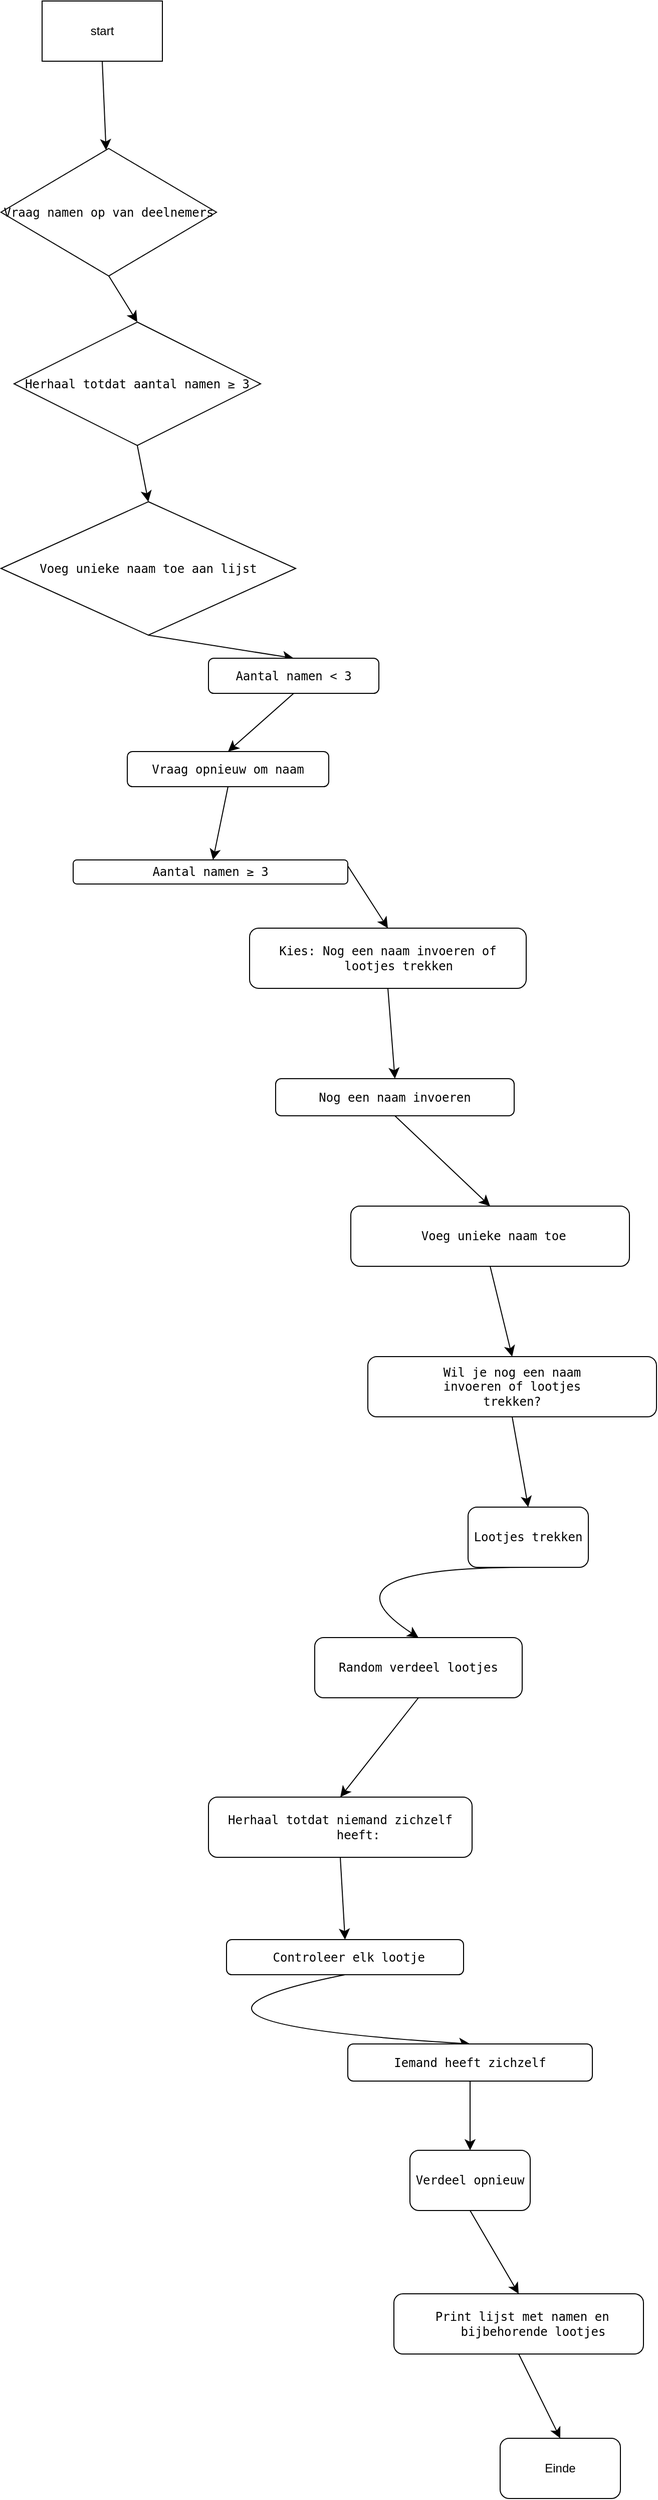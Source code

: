 <mxfile version="26.0.15">
  <diagram name="Pagina-1" id="SEe1c7KnzeAQ9SkBesVM">
    <mxGraphModel dx="2123" dy="2517" grid="0" gridSize="10" guides="1" tooltips="1" connect="1" arrows="1" fold="1" page="0" pageScale="1" pageWidth="827" pageHeight="1169" math="0" shadow="0">
      <root>
        <mxCell id="0" />
        <mxCell id="1" parent="0" />
        <mxCell id="BQl5NlFmL2pu4eTZjRO8-2" style="edgeStyle=none;curved=1;rounded=0;orthogonalLoop=1;jettySize=auto;html=1;exitX=0.5;exitY=1;exitDx=0;exitDy=0;fontSize=12;startSize=8;endSize=8;" edge="1" parent="1" source="BQl5NlFmL2pu4eTZjRO8-1" target="BQl5NlFmL2pu4eTZjRO8-3">
          <mxGeometry relative="1" as="geometry">
            <mxPoint x="228" y="-922.64" as="targetPoint" />
          </mxGeometry>
        </mxCell>
        <mxCell id="BQl5NlFmL2pu4eTZjRO8-1" value="start" style="rounded=0;whiteSpace=wrap;html=1;" vertex="1" parent="1">
          <mxGeometry x="167" y="-1071" width="120" height="60" as="geometry" />
        </mxCell>
        <mxCell id="BQl5NlFmL2pu4eTZjRO8-8" style="edgeStyle=none;curved=1;rounded=0;orthogonalLoop=1;jettySize=auto;html=1;exitX=0.5;exitY=1;exitDx=0;exitDy=0;entryX=0.5;entryY=0;entryDx=0;entryDy=0;fontSize=12;startSize=8;endSize=8;" edge="1" parent="1" source="BQl5NlFmL2pu4eTZjRO8-3" target="BQl5NlFmL2pu4eTZjRO8-7">
          <mxGeometry relative="1" as="geometry" />
        </mxCell>
        <mxCell id="BQl5NlFmL2pu4eTZjRO8-3" value="&lt;pre&gt;Vraag namen op van deelnemers&lt;/pre&gt;" style="rhombus;whiteSpace=wrap;html=1;" vertex="1" parent="1">
          <mxGeometry x="126" y="-924" width="215" height="127" as="geometry" />
        </mxCell>
        <mxCell id="BQl5NlFmL2pu4eTZjRO8-11" style="edgeStyle=none;curved=1;rounded=0;orthogonalLoop=1;jettySize=auto;html=1;exitX=0.5;exitY=1;exitDx=0;exitDy=0;entryX=0.5;entryY=0;entryDx=0;entryDy=0;fontSize=12;startSize=8;endSize=8;" edge="1" parent="1" source="BQl5NlFmL2pu4eTZjRO8-7" target="BQl5NlFmL2pu4eTZjRO8-9">
          <mxGeometry relative="1" as="geometry" />
        </mxCell>
        <mxCell id="BQl5NlFmL2pu4eTZjRO8-7" value="&lt;pre&gt;Herhaal totdat aantal namen ≥ 3&lt;/pre&gt;" style="rhombus;whiteSpace=wrap;html=1;" vertex="1" parent="1">
          <mxGeometry x="139" y="-751" width="246" height="123" as="geometry" />
        </mxCell>
        <mxCell id="BQl5NlFmL2pu4eTZjRO8-12" style="edgeStyle=none;curved=1;rounded=0;orthogonalLoop=1;jettySize=auto;html=1;exitX=0.5;exitY=1;exitDx=0;exitDy=0;entryX=0.5;entryY=0;entryDx=0;entryDy=0;fontSize=12;startSize=8;endSize=8;" edge="1" parent="1" source="BQl5NlFmL2pu4eTZjRO8-9" target="BQl5NlFmL2pu4eTZjRO8-10">
          <mxGeometry relative="1" as="geometry" />
        </mxCell>
        <mxCell id="BQl5NlFmL2pu4eTZjRO8-9" value="&lt;pre&gt;Voeg unieke naam toe aan lijst&lt;/pre&gt;" style="rhombus;whiteSpace=wrap;html=1;" vertex="1" parent="1">
          <mxGeometry x="126" y="-572" width="294" height="133" as="geometry" />
        </mxCell>
        <mxCell id="BQl5NlFmL2pu4eTZjRO8-14" style="edgeStyle=none;curved=1;rounded=0;orthogonalLoop=1;jettySize=auto;html=1;exitX=0.5;exitY=1;exitDx=0;exitDy=0;entryX=0.5;entryY=0;entryDx=0;entryDy=0;fontSize=12;startSize=8;endSize=8;" edge="1" parent="1" source="BQl5NlFmL2pu4eTZjRO8-10" target="BQl5NlFmL2pu4eTZjRO8-13">
          <mxGeometry relative="1" as="geometry" />
        </mxCell>
        <mxCell id="BQl5NlFmL2pu4eTZjRO8-10" value="&lt;pre&gt;Aantal namen &amp;lt; 3&lt;/pre&gt;" style="rounded=1;whiteSpace=wrap;html=1;" vertex="1" parent="1">
          <mxGeometry x="333" y="-416" width="170" height="35" as="geometry" />
        </mxCell>
        <mxCell id="BQl5NlFmL2pu4eTZjRO8-16" style="edgeStyle=none;curved=1;rounded=0;orthogonalLoop=1;jettySize=auto;html=1;exitX=0.5;exitY=1;exitDx=0;exitDy=0;fontSize=12;startSize=8;endSize=8;" edge="1" parent="1" source="BQl5NlFmL2pu4eTZjRO8-13" target="BQl5NlFmL2pu4eTZjRO8-15">
          <mxGeometry relative="1" as="geometry" />
        </mxCell>
        <mxCell id="BQl5NlFmL2pu4eTZjRO8-13" value="&lt;pre&gt;Vraag opnieuw om naam&lt;/pre&gt;" style="rounded=1;whiteSpace=wrap;html=1;" vertex="1" parent="1">
          <mxGeometry x="252" y="-323" width="201" height="35" as="geometry" />
        </mxCell>
        <mxCell id="BQl5NlFmL2pu4eTZjRO8-18" style="edgeStyle=none;curved=1;rounded=0;orthogonalLoop=1;jettySize=auto;html=1;exitX=1;exitY=0.25;exitDx=0;exitDy=0;entryX=0.5;entryY=0;entryDx=0;entryDy=0;fontSize=12;startSize=8;endSize=8;" edge="1" parent="1" source="BQl5NlFmL2pu4eTZjRO8-15" target="BQl5NlFmL2pu4eTZjRO8-17">
          <mxGeometry relative="1" as="geometry" />
        </mxCell>
        <mxCell id="BQl5NlFmL2pu4eTZjRO8-15" value="&lt;pre&gt;Aantal namen ≥ 3&lt;/pre&gt;" style="rounded=1;whiteSpace=wrap;html=1;" vertex="1" parent="1">
          <mxGeometry x="198" y="-215" width="274" height="24" as="geometry" />
        </mxCell>
        <mxCell id="BQl5NlFmL2pu4eTZjRO8-20" style="edgeStyle=none;curved=1;rounded=0;orthogonalLoop=1;jettySize=auto;html=1;exitX=0.5;exitY=1;exitDx=0;exitDy=0;entryX=0.5;entryY=0;entryDx=0;entryDy=0;fontSize=12;startSize=8;endSize=8;" edge="1" parent="1" source="BQl5NlFmL2pu4eTZjRO8-17" target="BQl5NlFmL2pu4eTZjRO8-19">
          <mxGeometry relative="1" as="geometry" />
        </mxCell>
        <mxCell id="BQl5NlFmL2pu4eTZjRO8-17" value="&lt;pre&gt;Kies: Nog een naam invoeren of&lt;br/&gt;   lootjes trekken&lt;/pre&gt;" style="rounded=1;whiteSpace=wrap;html=1;" vertex="1" parent="1">
          <mxGeometry x="374" y="-147" width="276" height="60" as="geometry" />
        </mxCell>
        <mxCell id="BQl5NlFmL2pu4eTZjRO8-22" style="edgeStyle=none;curved=1;rounded=0;orthogonalLoop=1;jettySize=auto;html=1;exitX=0.5;exitY=1;exitDx=0;exitDy=0;entryX=0.5;entryY=0;entryDx=0;entryDy=0;fontSize=12;startSize=8;endSize=8;" edge="1" parent="1" source="BQl5NlFmL2pu4eTZjRO8-19" target="BQl5NlFmL2pu4eTZjRO8-21">
          <mxGeometry relative="1" as="geometry" />
        </mxCell>
        <mxCell id="BQl5NlFmL2pu4eTZjRO8-19" value="&lt;pre&gt;Nog een naam invoeren&lt;/pre&gt;" style="rounded=1;whiteSpace=wrap;html=1;" vertex="1" parent="1">
          <mxGeometry x="400" y="3" width="238" height="37" as="geometry" />
        </mxCell>
        <mxCell id="BQl5NlFmL2pu4eTZjRO8-24" style="edgeStyle=none;curved=1;rounded=0;orthogonalLoop=1;jettySize=auto;html=1;exitX=0.5;exitY=1;exitDx=0;exitDy=0;entryX=0.5;entryY=0;entryDx=0;entryDy=0;fontSize=12;startSize=8;endSize=8;" edge="1" parent="1" source="BQl5NlFmL2pu4eTZjRO8-21" target="BQl5NlFmL2pu4eTZjRO8-23">
          <mxGeometry relative="1" as="geometry" />
        </mxCell>
        <mxCell id="BQl5NlFmL2pu4eTZjRO8-21" value="&lt;pre&gt; Voeg unieke naam toe&lt;br&gt;&lt;/pre&gt;" style="rounded=1;whiteSpace=wrap;html=1;" vertex="1" parent="1">
          <mxGeometry x="475" y="130" width="278" height="60" as="geometry" />
        </mxCell>
        <mxCell id="BQl5NlFmL2pu4eTZjRO8-26" style="edgeStyle=none;curved=1;rounded=0;orthogonalLoop=1;jettySize=auto;html=1;exitX=0.5;exitY=1;exitDx=0;exitDy=0;entryX=0.5;entryY=0;entryDx=0;entryDy=0;fontSize=12;startSize=8;endSize=8;" edge="1" parent="1" source="BQl5NlFmL2pu4eTZjRO8-23" target="BQl5NlFmL2pu4eTZjRO8-25">
          <mxGeometry relative="1" as="geometry" />
        </mxCell>
        <mxCell id="BQl5NlFmL2pu4eTZjRO8-23" value="&lt;pre&gt;Wil je nog een naam&lt;br/&gt;invoeren of lootjes&lt;br/&gt;trekken?&lt;/pre&gt;" style="rounded=1;whiteSpace=wrap;html=1;" vertex="1" parent="1">
          <mxGeometry x="492" y="280" width="288" height="60" as="geometry" />
        </mxCell>
        <mxCell id="BQl5NlFmL2pu4eTZjRO8-28" style="edgeStyle=none;curved=1;rounded=0;orthogonalLoop=1;jettySize=auto;html=1;exitX=0.5;exitY=1;exitDx=0;exitDy=0;entryX=0.5;entryY=0;entryDx=0;entryDy=0;fontSize=12;startSize=8;endSize=8;" edge="1" parent="1" source="BQl5NlFmL2pu4eTZjRO8-25" target="BQl5NlFmL2pu4eTZjRO8-27">
          <mxGeometry relative="1" as="geometry">
            <Array as="points">
              <mxPoint x="435" y="490" />
            </Array>
          </mxGeometry>
        </mxCell>
        <mxCell id="BQl5NlFmL2pu4eTZjRO8-25" value="&lt;pre&gt;Lootjes trekken&lt;/pre&gt;" style="rounded=1;whiteSpace=wrap;html=1;" vertex="1" parent="1">
          <mxGeometry x="592" y="430" width="120" height="60" as="geometry" />
        </mxCell>
        <mxCell id="BQl5NlFmL2pu4eTZjRO8-30" style="edgeStyle=none;curved=1;rounded=0;orthogonalLoop=1;jettySize=auto;html=1;exitX=0.5;exitY=1;exitDx=0;exitDy=0;entryX=0.5;entryY=0;entryDx=0;entryDy=0;fontSize=12;startSize=8;endSize=8;" edge="1" parent="1" source="BQl5NlFmL2pu4eTZjRO8-27" target="BQl5NlFmL2pu4eTZjRO8-29">
          <mxGeometry relative="1" as="geometry" />
        </mxCell>
        <mxCell id="BQl5NlFmL2pu4eTZjRO8-27" value="&lt;pre&gt;Random verdeel lootjes&lt;/pre&gt;" style="rounded=1;whiteSpace=wrap;html=1;" vertex="1" parent="1">
          <mxGeometry x="439" y="560" width="207" height="60" as="geometry" />
        </mxCell>
        <mxCell id="BQl5NlFmL2pu4eTZjRO8-32" style="edgeStyle=none;curved=1;rounded=0;orthogonalLoop=1;jettySize=auto;html=1;exitX=0.5;exitY=1;exitDx=0;exitDy=0;entryX=0.5;entryY=0;entryDx=0;entryDy=0;fontSize=12;startSize=8;endSize=8;" edge="1" parent="1" source="BQl5NlFmL2pu4eTZjRO8-29" target="BQl5NlFmL2pu4eTZjRO8-31">
          <mxGeometry relative="1" as="geometry" />
        </mxCell>
        <mxCell id="BQl5NlFmL2pu4eTZjRO8-29" value="&lt;pre&gt;Herhaal totdat niemand zichzelf&lt;br/&gt;     heeft:&lt;/pre&gt;" style="rounded=1;whiteSpace=wrap;html=1;" vertex="1" parent="1">
          <mxGeometry x="333" y="719" width="263" height="60" as="geometry" />
        </mxCell>
        <mxCell id="BQl5NlFmL2pu4eTZjRO8-34" style="edgeStyle=none;curved=1;rounded=0;orthogonalLoop=1;jettySize=auto;html=1;exitX=0.5;exitY=1;exitDx=0;exitDy=0;entryX=0.5;entryY=0;entryDx=0;entryDy=0;fontSize=12;startSize=8;endSize=8;" edge="1" parent="1" source="BQl5NlFmL2pu4eTZjRO8-31" target="BQl5NlFmL2pu4eTZjRO8-33">
          <mxGeometry relative="1" as="geometry">
            <Array as="points">
              <mxPoint x="236" y="943" />
            </Array>
          </mxGeometry>
        </mxCell>
        <mxCell id="BQl5NlFmL2pu4eTZjRO8-31" value="&lt;pre&gt; Controleer elk lootje&lt;/pre&gt;" style="rounded=1;whiteSpace=wrap;html=1;" vertex="1" parent="1">
          <mxGeometry x="351" y="861" width="236.5" height="35" as="geometry" />
        </mxCell>
        <mxCell id="BQl5NlFmL2pu4eTZjRO8-36" style="edgeStyle=none;curved=1;rounded=0;orthogonalLoop=1;jettySize=auto;html=1;exitX=0.5;exitY=1;exitDx=0;exitDy=0;fontSize=12;startSize=8;endSize=8;" edge="1" parent="1" source="BQl5NlFmL2pu4eTZjRO8-33" target="BQl5NlFmL2pu4eTZjRO8-35">
          <mxGeometry relative="1" as="geometry" />
        </mxCell>
        <mxCell id="BQl5NlFmL2pu4eTZjRO8-33" value="&lt;pre&gt;Iemand heeft zichzelf&lt;/pre&gt;" style="rounded=1;whiteSpace=wrap;html=1;" vertex="1" parent="1">
          <mxGeometry x="472" y="965" width="244" height="37" as="geometry" />
        </mxCell>
        <mxCell id="BQl5NlFmL2pu4eTZjRO8-38" style="edgeStyle=none;curved=1;rounded=0;orthogonalLoop=1;jettySize=auto;html=1;exitX=0.5;exitY=1;exitDx=0;exitDy=0;entryX=0.5;entryY=0;entryDx=0;entryDy=0;fontSize=12;startSize=8;endSize=8;" edge="1" parent="1" source="BQl5NlFmL2pu4eTZjRO8-35" target="BQl5NlFmL2pu4eTZjRO8-37">
          <mxGeometry relative="1" as="geometry" />
        </mxCell>
        <mxCell id="BQl5NlFmL2pu4eTZjRO8-35" value="&lt;pre&gt;Verdeel opnieuw&lt;/pre&gt;" style="rounded=1;whiteSpace=wrap;html=1;" vertex="1" parent="1">
          <mxGeometry x="534" y="1071" width="120" height="60" as="geometry" />
        </mxCell>
        <mxCell id="BQl5NlFmL2pu4eTZjRO8-40" style="edgeStyle=none;curved=1;rounded=0;orthogonalLoop=1;jettySize=auto;html=1;exitX=0.5;exitY=1;exitDx=0;exitDy=0;entryX=0.5;entryY=0;entryDx=0;entryDy=0;fontSize=12;startSize=8;endSize=8;" edge="1" parent="1" source="BQl5NlFmL2pu4eTZjRO8-37" target="BQl5NlFmL2pu4eTZjRO8-39">
          <mxGeometry relative="1" as="geometry" />
        </mxCell>
        <mxCell id="BQl5NlFmL2pu4eTZjRO8-37" value="&lt;pre&gt; Print lijst met namen en&lt;br/&gt;    bijbehorende lootjes&lt;/pre&gt;" style="rounded=1;whiteSpace=wrap;html=1;" vertex="1" parent="1">
          <mxGeometry x="518" y="1214" width="249" height="60" as="geometry" />
        </mxCell>
        <mxCell id="BQl5NlFmL2pu4eTZjRO8-39" value="Einde" style="rounded=1;whiteSpace=wrap;html=1;" vertex="1" parent="1">
          <mxGeometry x="624" y="1358" width="120" height="60" as="geometry" />
        </mxCell>
      </root>
    </mxGraphModel>
  </diagram>
</mxfile>

